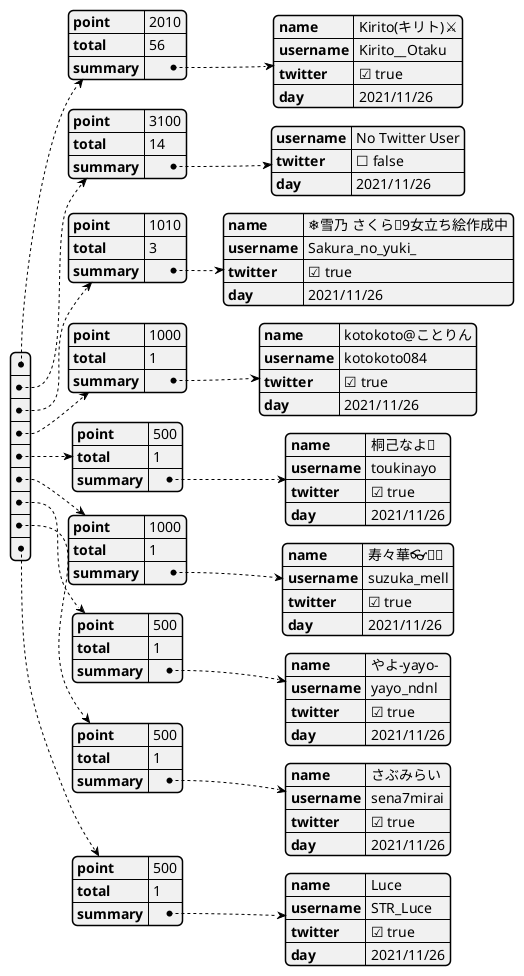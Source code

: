@startjson
[{
    "point": 2010,
    "total": 56,
    "summary": {
        "name": "Kirito(キリト)⚔️",
        "username": "Kirito__Otaku",
        "twitter": true,
        "day": "2021/11/26"
    }
},{
    "point": 3100,
    "total": 14,
    "summary": {
        "username": "No Twitter User",
        "twitter": false,
        "day": "2021/11/26"
    }
},
{
    "point": 1010,
    "total": 3,
    "summary": {
        "name": "❄雪乃 さくら🌸9女立ち絵作成中",
        "username": "Sakura_no_yuki_",
        "twitter": true,
        "day": "2021/11/26"
    }
},
{
    "point": 1000,
    "total": 1,
    "summary": {
        "name": "kotokoto@ことりん",
        "username": "kotokoto084",
        "twitter": true,
        "day": "2021/11/26"
    }
},
{
    "point": 500,
    "total": 1,
    "summary": {
        "name": "桐己なよ🍠",
        "username": "toukinayo",
        "twitter": true,
        "day": "2021/11/26"
    }
},
{
    "point": 1000,
    "total": 1,
    "summary": {
        "name": "寿々華👓🐰🍴",
        "username": "suzuka_mell",
        "twitter": true,
        "day": "2021/11/26"
    }
},
{
    "point": 500,
    "total": 1,
    "summary": {
        "name": "やよ-yayo-",
        "username": "yayo_ndnl",
        "twitter": true,
        "day": "2021/11/26"
    }
},
{
    "point": 500,
    "total": 1,
    "summary": {
        "name": "さぶみらい",
        "username": "sena7mirai",
        "twitter": true,
        "day": "2021/11/26"
    }
},
{
    "point": 500,
    "total": 1,
    "summary": {
        "name": "Luce",
        "username": "STR_Luce",
        "twitter": true,
        "day": "2021/11/26"
    }
}]
@endjson
